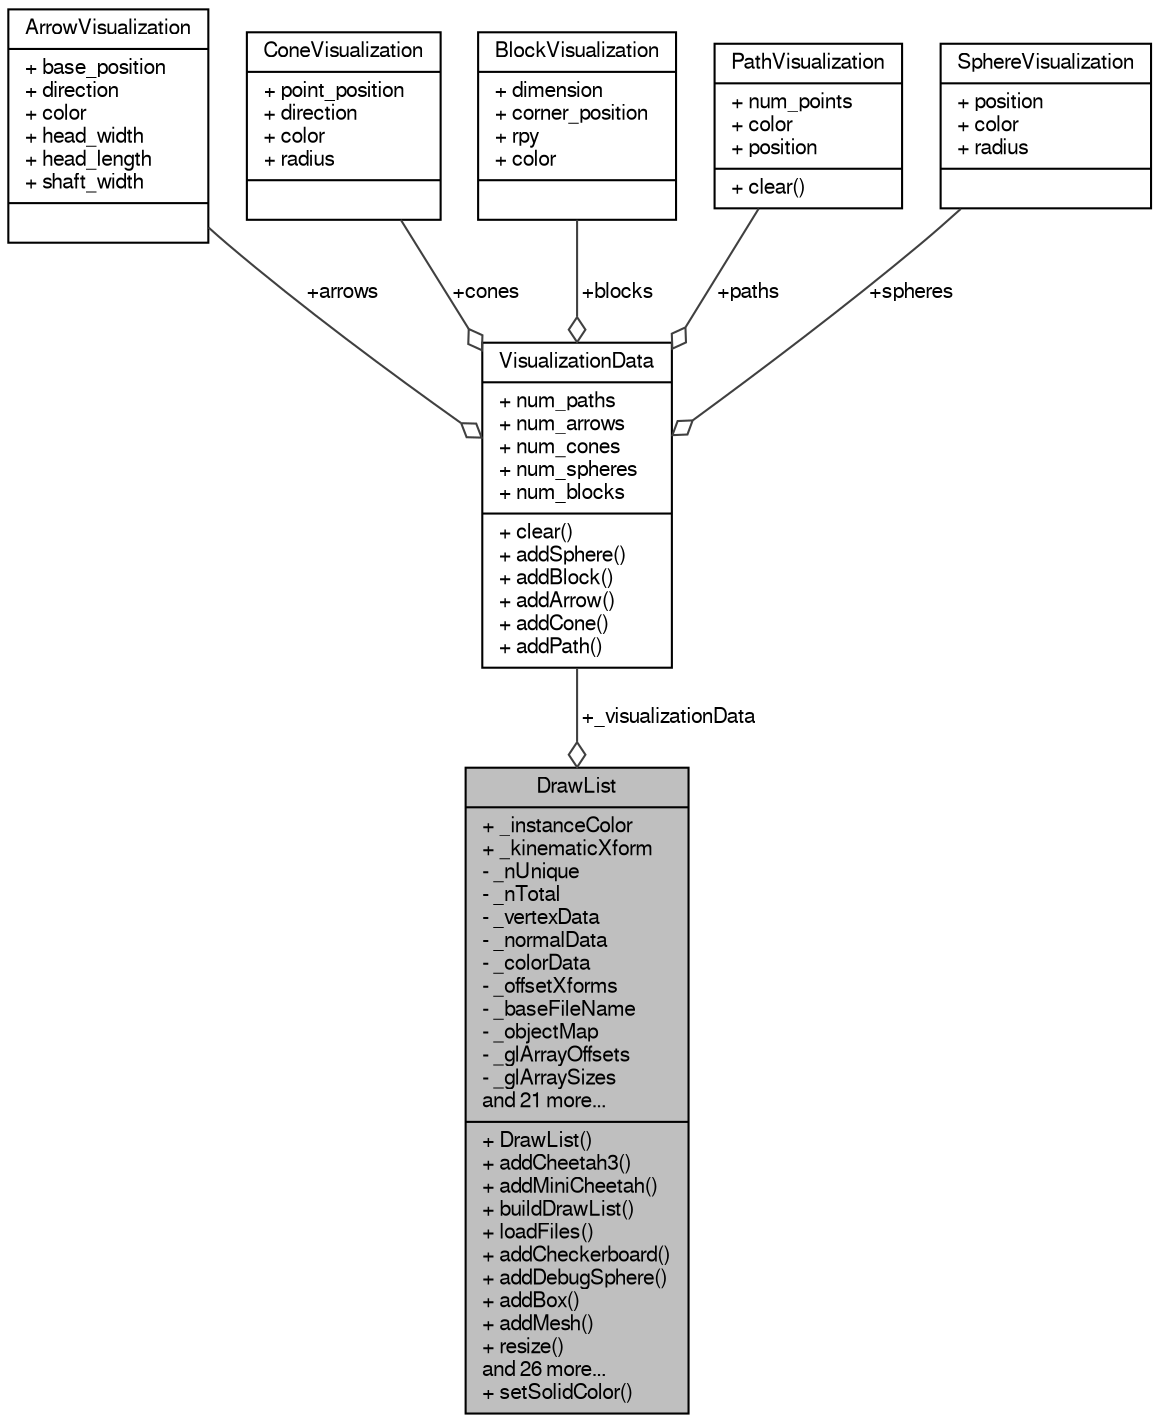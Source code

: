 digraph "DrawList"
{
  edge [fontname="FreeSans",fontsize="10",labelfontname="FreeSans",labelfontsize="10"];
  node [fontname="FreeSans",fontsize="10",shape=record];
  Node1 [label="{DrawList\n|+ _instanceColor\l+ _kinematicXform\l- _nUnique\l- _nTotal\l- _vertexData\l- _normalData\l- _colorData\l- _offsetXforms\l- _baseFileName\l- _objectMap\l- _glArrayOffsets\l- _glArraySizes\land 21 more...\l|+ DrawList()\l+ addCheetah3()\l+ addMiniCheetah()\l+ buildDrawList()\l+ loadFiles()\l+ addCheckerboard()\l+ addDebugSphere()\l+ addBox()\l+ addMesh()\l+ resize()\land 26 more...\l+ setSolidColor()\l}",height=0.2,width=0.4,color="black", fillcolor="grey75", style="filled", fontcolor="black"];
  Node2 -> Node1 [color="grey25",fontsize="10",style="solid",label=" +_visualizationData" ,arrowhead="odiamond",fontname="FreeSans"];
  Node2 [label="{VisualizationData\n|+ num_paths\l+ num_arrows\l+ num_cones\l+ num_spheres\l+ num_blocks\l|+ clear()\l+ addSphere()\l+ addBlock()\l+ addArrow()\l+ addCone()\l+ addPath()\l}",height=0.2,width=0.4,color="black", fillcolor="white", style="filled",URL="$d3/d60/struct_visualization_data.html"];
  Node3 -> Node2 [color="grey25",fontsize="10",style="solid",label=" +arrows" ,arrowhead="odiamond",fontname="FreeSans"];
  Node3 [label="{ArrowVisualization\n|+ base_position\l+ direction\l+ color\l+ head_width\l+ head_length\l+ shaft_width\l|}",height=0.2,width=0.4,color="black", fillcolor="white", style="filled",URL="$d4/d7b/struct_arrow_visualization.html"];
  Node4 -> Node2 [color="grey25",fontsize="10",style="solid",label=" +cones" ,arrowhead="odiamond",fontname="FreeSans"];
  Node4 [label="{ConeVisualization\n|+ point_position\l+ direction\l+ color\l+ radius\l|}",height=0.2,width=0.4,color="black", fillcolor="white", style="filled",URL="$df/da6/struct_cone_visualization.html"];
  Node5 -> Node2 [color="grey25",fontsize="10",style="solid",label=" +blocks" ,arrowhead="odiamond",fontname="FreeSans"];
  Node5 [label="{BlockVisualization\n|+ dimension\l+ corner_position\l+ rpy\l+ color\l|}",height=0.2,width=0.4,color="black", fillcolor="white", style="filled",URL="$d5/d38/struct_block_visualization.html"];
  Node6 -> Node2 [color="grey25",fontsize="10",style="solid",label=" +paths" ,arrowhead="odiamond",fontname="FreeSans"];
  Node6 [label="{PathVisualization\n|+ num_points\l+ color\l+ position\l|+ clear()\l}",height=0.2,width=0.4,color="black", fillcolor="white", style="filled",URL="$d1/d06/struct_path_visualization.html"];
  Node7 -> Node2 [color="grey25",fontsize="10",style="solid",label=" +spheres" ,arrowhead="odiamond",fontname="FreeSans"];
  Node7 [label="{SphereVisualization\n|+ position\l+ color\l+ radius\l|}",height=0.2,width=0.4,color="black", fillcolor="white", style="filled",URL="$d7/d94/struct_sphere_visualization.html"];
}
